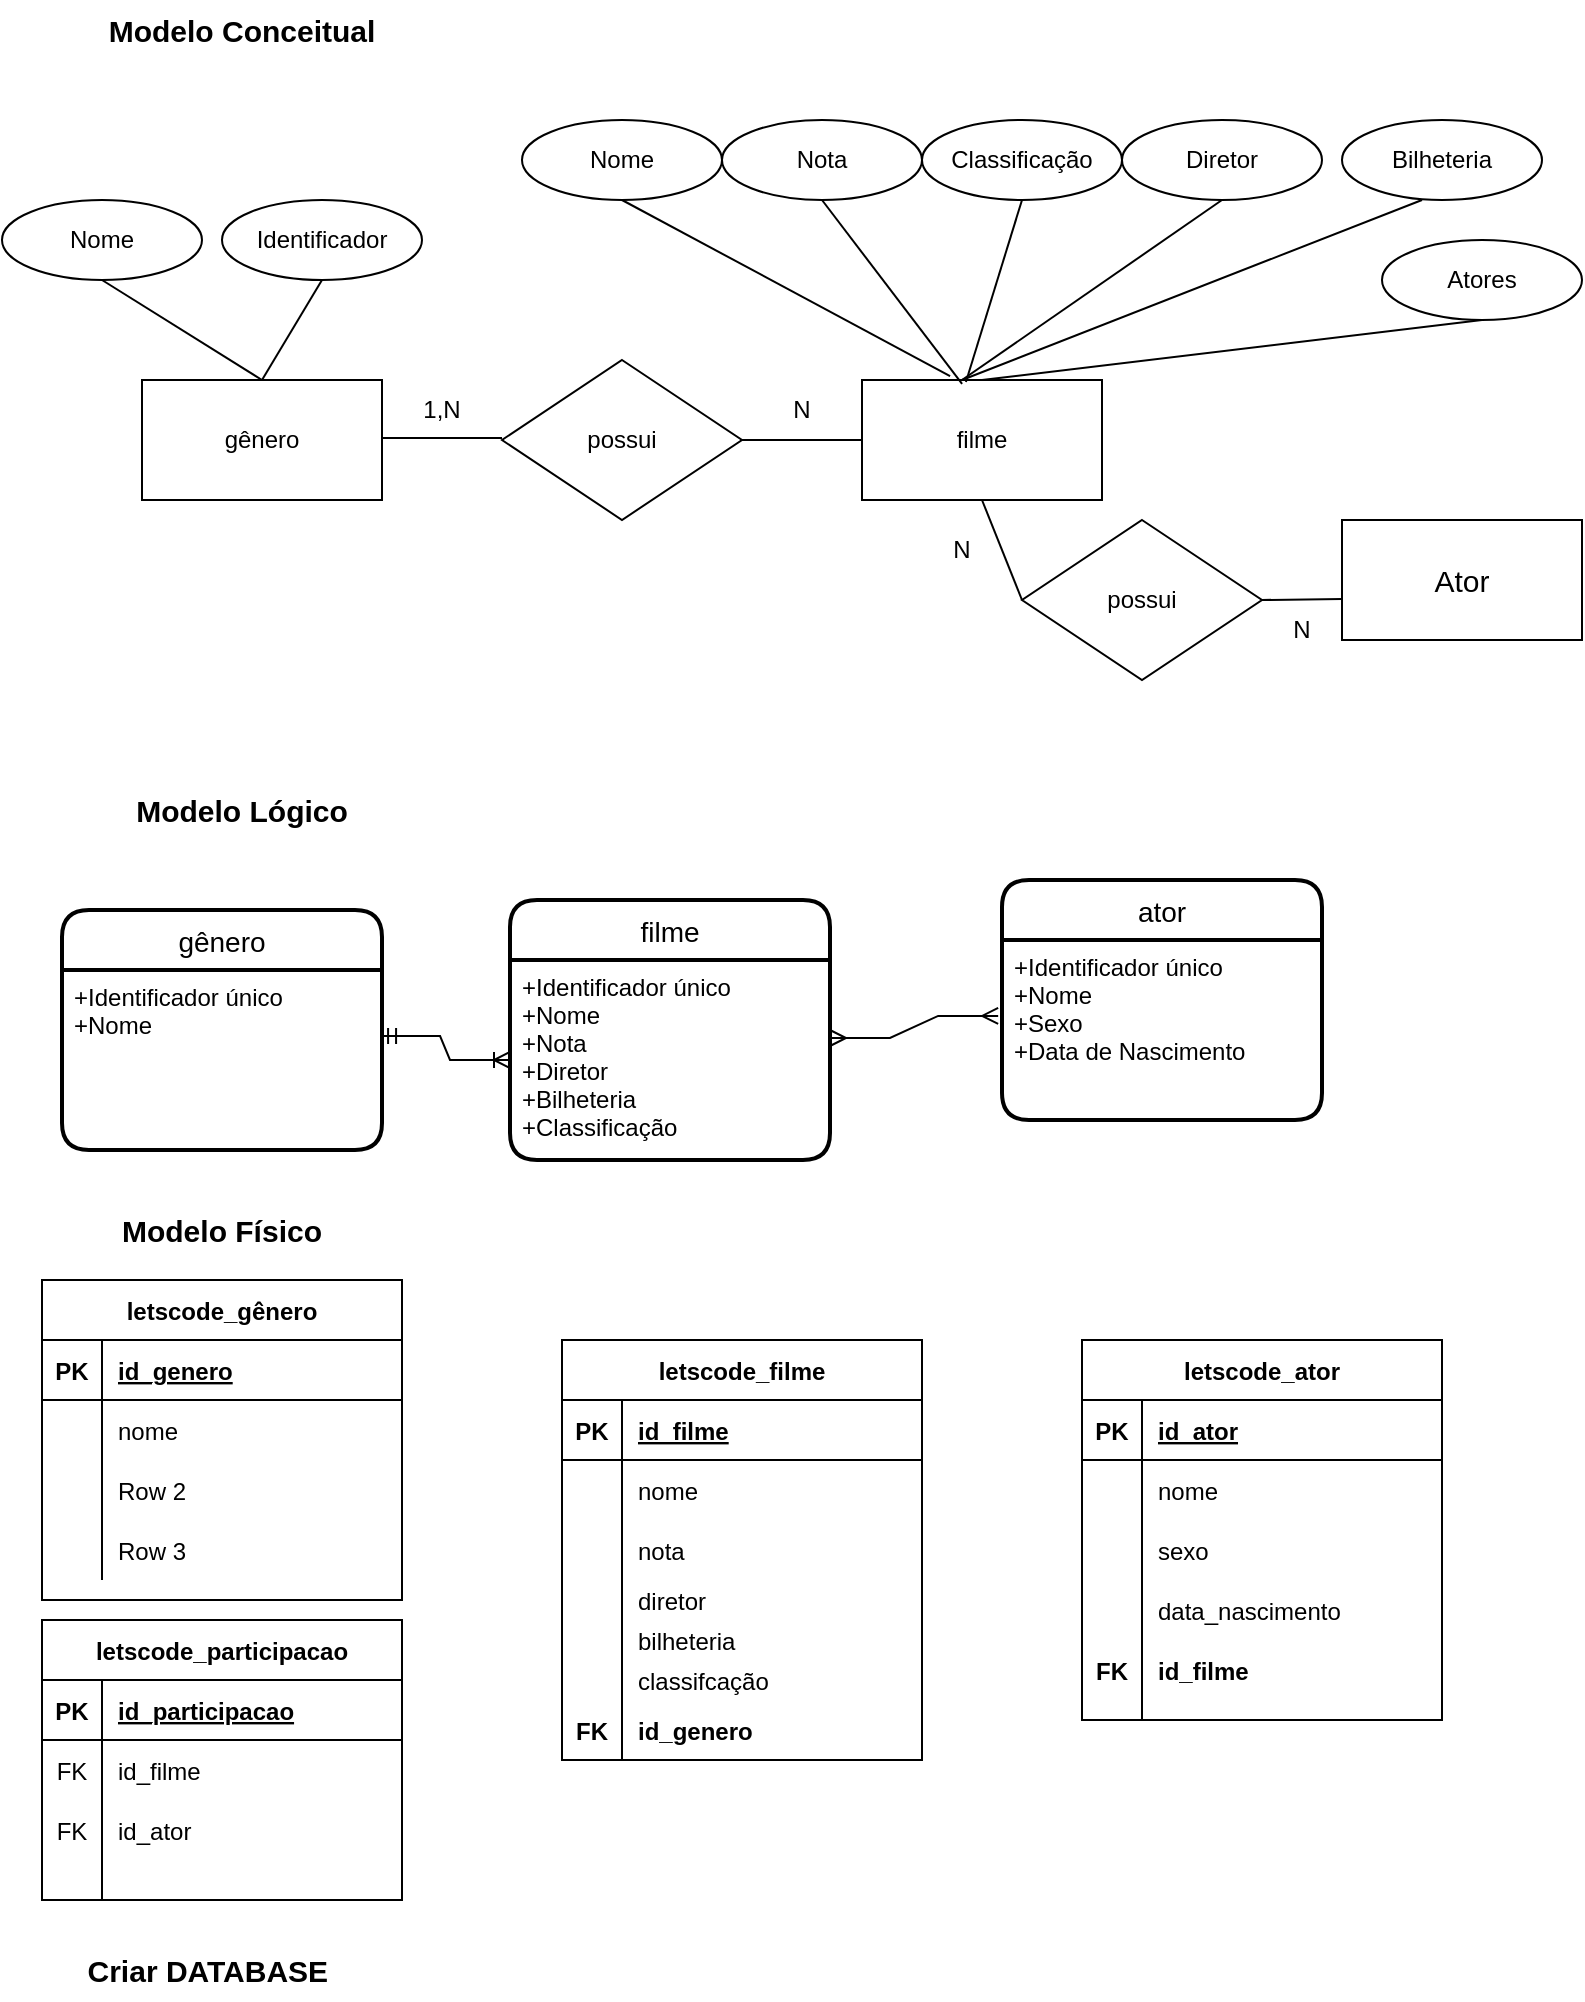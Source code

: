 <mxfile version="16.6.6" type="device"><diagram id="_3vd5fb0fpc7Vza4ORC7" name="Page-1"><mxGraphModel dx="868" dy="482" grid="1" gridSize="10" guides="1" tooltips="1" connect="1" arrows="1" fold="1" page="1" pageScale="1" pageWidth="827" pageHeight="1169" math="0" shadow="0"><root><mxCell id="0"/><mxCell id="1" parent="0"/><mxCell id="vG4pYHXzaRi_SdrITh0p-9" value="gênero" style="rounded=0;whiteSpace=wrap;html=1;" vertex="1" parent="1"><mxGeometry x="70" y="250" width="120" height="60" as="geometry"/></mxCell><mxCell id="vG4pYHXzaRi_SdrITh0p-10" value="possui" style="rhombus;whiteSpace=wrap;html=1;" vertex="1" parent="1"><mxGeometry x="250" y="240" width="120" height="80" as="geometry"/></mxCell><mxCell id="vG4pYHXzaRi_SdrITh0p-11" value="filme" style="rounded=0;whiteSpace=wrap;html=1;" vertex="1" parent="1"><mxGeometry x="430" y="250" width="120" height="60" as="geometry"/></mxCell><mxCell id="vG4pYHXzaRi_SdrITh0p-12" value="1,N" style="text;html=1;strokeColor=none;fillColor=none;align=center;verticalAlign=middle;whiteSpace=wrap;rounded=0;" vertex="1" parent="1"><mxGeometry x="190" y="250" width="60" height="30" as="geometry"/></mxCell><mxCell id="vG4pYHXzaRi_SdrITh0p-13" value="N" style="text;html=1;strokeColor=none;fillColor=none;align=center;verticalAlign=middle;whiteSpace=wrap;rounded=0;" vertex="1" parent="1"><mxGeometry x="370" y="250" width="60" height="30" as="geometry"/></mxCell><mxCell id="vG4pYHXzaRi_SdrITh0p-18" value="" style="endArrow=none;html=1;rounded=0;exitX=1;exitY=0.5;exitDx=0;exitDy=0;entryX=0;entryY=0.5;entryDx=0;entryDy=0;" edge="1" parent="1" source="vG4pYHXzaRi_SdrITh0p-10" target="vG4pYHXzaRi_SdrITh0p-11"><mxGeometry width="50" height="50" relative="1" as="geometry"><mxPoint x="390" y="280" as="sourcePoint"/><mxPoint x="440" y="230" as="targetPoint"/></mxGeometry></mxCell><mxCell id="vG4pYHXzaRi_SdrITh0p-22" value="" style="endArrow=none;html=1;rounded=0;exitX=1;exitY=0.5;exitDx=0;exitDy=0;entryX=0;entryY=0.5;entryDx=0;entryDy=0;" edge="1" parent="1"><mxGeometry width="50" height="50" relative="1" as="geometry"><mxPoint x="190" y="279" as="sourcePoint"/><mxPoint x="250" y="279" as="targetPoint"/></mxGeometry></mxCell><mxCell id="vG4pYHXzaRi_SdrITh0p-24" value="gênero" style="swimlane;childLayout=stackLayout;horizontal=1;startSize=30;horizontalStack=0;rounded=1;fontSize=14;fontStyle=0;strokeWidth=2;resizeParent=0;resizeLast=1;shadow=0;dashed=0;align=center;" vertex="1" parent="1"><mxGeometry x="30" y="515" width="160" height="120" as="geometry"/></mxCell><mxCell id="vG4pYHXzaRi_SdrITh0p-25" value="+Identificador único&#10;+Nome" style="align=left;strokeColor=none;fillColor=none;spacingLeft=4;fontSize=12;verticalAlign=top;resizable=0;rotatable=0;part=1;" vertex="1" parent="vG4pYHXzaRi_SdrITh0p-24"><mxGeometry y="30" width="160" height="90" as="geometry"/></mxCell><mxCell id="vG4pYHXzaRi_SdrITh0p-26" value="filme" style="swimlane;childLayout=stackLayout;horizontal=1;startSize=30;horizontalStack=0;rounded=1;fontSize=14;fontStyle=0;strokeWidth=2;resizeParent=0;resizeLast=1;shadow=0;dashed=0;align=center;" vertex="1" parent="1"><mxGeometry x="254" y="510" width="160" height="130" as="geometry"/></mxCell><mxCell id="vG4pYHXzaRi_SdrITh0p-27" value="+Identificador único&#10;+Nome&#10;+Nota&#10;+Diretor&#10;+Bilheteria&#10;+Classificação" style="align=left;strokeColor=none;fillColor=none;spacingLeft=4;fontSize=12;verticalAlign=top;resizable=0;rotatable=0;part=1;" vertex="1" parent="vG4pYHXzaRi_SdrITh0p-26"><mxGeometry y="30" width="160" height="100" as="geometry"/></mxCell><mxCell id="vG4pYHXzaRi_SdrITh0p-28" value="Nome" style="ellipse;whiteSpace=wrap;html=1;align=center;" vertex="1" parent="1"><mxGeometry y="160" width="100" height="40" as="geometry"/></mxCell><mxCell id="vG4pYHXzaRi_SdrITh0p-29" value="Identificador" style="ellipse;whiteSpace=wrap;html=1;align=center;" vertex="1" parent="1"><mxGeometry x="110" y="160" width="100" height="40" as="geometry"/></mxCell><mxCell id="vG4pYHXzaRi_SdrITh0p-30" value="" style="endArrow=none;html=1;rounded=0;entryX=0.5;entryY=0;entryDx=0;entryDy=0;exitX=0.5;exitY=1;exitDx=0;exitDy=0;" edge="1" parent="1" source="vG4pYHXzaRi_SdrITh0p-28" target="vG4pYHXzaRi_SdrITh0p-9"><mxGeometry relative="1" as="geometry"><mxPoint x="330" y="150" as="sourcePoint"/><mxPoint x="490" y="150" as="targetPoint"/></mxGeometry></mxCell><mxCell id="vG4pYHXzaRi_SdrITh0p-31" value="" style="endArrow=none;html=1;rounded=0;exitX=0.5;exitY=1;exitDx=0;exitDy=0;entryX=0.5;entryY=0;entryDx=0;entryDy=0;" edge="1" parent="1" source="vG4pYHXzaRi_SdrITh0p-29" target="vG4pYHXzaRi_SdrITh0p-9"><mxGeometry relative="1" as="geometry"><mxPoint x="330" y="150" as="sourcePoint"/><mxPoint x="490" y="150" as="targetPoint"/></mxGeometry></mxCell><mxCell id="vG4pYHXzaRi_SdrITh0p-32" value="Nome" style="ellipse;whiteSpace=wrap;html=1;align=center;" vertex="1" parent="1"><mxGeometry x="260" y="120" width="100" height="40" as="geometry"/></mxCell><mxCell id="vG4pYHXzaRi_SdrITh0p-33" value="Nota" style="ellipse;whiteSpace=wrap;html=1;align=center;" vertex="1" parent="1"><mxGeometry x="360" y="120" width="100" height="40" as="geometry"/></mxCell><mxCell id="vG4pYHXzaRi_SdrITh0p-34" value="Classificação" style="ellipse;whiteSpace=wrap;html=1;align=center;" vertex="1" parent="1"><mxGeometry x="460" y="120" width="100" height="40" as="geometry"/></mxCell><mxCell id="vG4pYHXzaRi_SdrITh0p-35" value="Diretor" style="ellipse;whiteSpace=wrap;html=1;align=center;" vertex="1" parent="1"><mxGeometry x="560" y="120" width="100" height="40" as="geometry"/></mxCell><mxCell id="vG4pYHXzaRi_SdrITh0p-36" value="" style="endArrow=none;html=1;rounded=0;exitX=0.5;exitY=1;exitDx=0;exitDy=0;entryX=0.367;entryY=-0.033;entryDx=0;entryDy=0;entryPerimeter=0;" edge="1" parent="1" source="vG4pYHXzaRi_SdrITh0p-32" target="vG4pYHXzaRi_SdrITh0p-11"><mxGeometry relative="1" as="geometry"><mxPoint x="330" y="350" as="sourcePoint"/><mxPoint x="490" y="350" as="targetPoint"/></mxGeometry></mxCell><mxCell id="vG4pYHXzaRi_SdrITh0p-37" value="" style="endArrow=none;html=1;rounded=0;exitX=0.5;exitY=1;exitDx=0;exitDy=0;entryX=0.417;entryY=0.033;entryDx=0;entryDy=0;entryPerimeter=0;" edge="1" parent="1" source="vG4pYHXzaRi_SdrITh0p-33" target="vG4pYHXzaRi_SdrITh0p-11"><mxGeometry relative="1" as="geometry"><mxPoint x="320" y="170" as="sourcePoint"/><mxPoint x="484.04" y="258.02" as="targetPoint"/></mxGeometry></mxCell><mxCell id="vG4pYHXzaRi_SdrITh0p-38" value="" style="endArrow=none;html=1;rounded=0;exitX=0.5;exitY=1;exitDx=0;exitDy=0;entryX=0.433;entryY=0.017;entryDx=0;entryDy=0;entryPerimeter=0;" edge="1" parent="1" source="vG4pYHXzaRi_SdrITh0p-34" target="vG4pYHXzaRi_SdrITh0p-11"><mxGeometry relative="1" as="geometry"><mxPoint x="330" y="180" as="sourcePoint"/><mxPoint x="494.04" y="268.02" as="targetPoint"/></mxGeometry></mxCell><mxCell id="vG4pYHXzaRi_SdrITh0p-39" value="" style="endArrow=none;html=1;rounded=0;exitX=0.5;exitY=1;exitDx=0;exitDy=0;" edge="1" parent="1" source="vG4pYHXzaRi_SdrITh0p-35"><mxGeometry relative="1" as="geometry"><mxPoint x="330" y="340" as="sourcePoint"/><mxPoint x="480" y="250" as="targetPoint"/></mxGeometry></mxCell><mxCell id="vG4pYHXzaRi_SdrITh0p-41" value="" style="endArrow=none;html=1;rounded=0;exitX=0.5;exitY=1;exitDx=0;exitDy=0;" edge="1" parent="1"><mxGeometry relative="1" as="geometry"><mxPoint x="710" y="160" as="sourcePoint"/><mxPoint x="480" y="250" as="targetPoint"/></mxGeometry></mxCell><mxCell id="vG4pYHXzaRi_SdrITh0p-42" value="Atores" style="ellipse;whiteSpace=wrap;html=1;align=center;" vertex="1" parent="1"><mxGeometry x="690" y="180" width="100" height="40" as="geometry"/></mxCell><mxCell id="vG4pYHXzaRi_SdrITh0p-43" value="" style="endArrow=none;html=1;rounded=0;exitX=0.5;exitY=1;exitDx=0;exitDy=0;entryX=0.5;entryY=0;entryDx=0;entryDy=0;" edge="1" parent="1" source="vG4pYHXzaRi_SdrITh0p-42" target="vG4pYHXzaRi_SdrITh0p-11"><mxGeometry relative="1" as="geometry"><mxPoint x="460" y="400" as="sourcePoint"/><mxPoint x="610" y="310" as="targetPoint"/></mxGeometry></mxCell><mxCell id="vG4pYHXzaRi_SdrITh0p-44" value="Bilheteria" style="ellipse;whiteSpace=wrap;html=1;align=center;" vertex="1" parent="1"><mxGeometry x="670" y="120" width="100" height="40" as="geometry"/></mxCell><mxCell id="vG4pYHXzaRi_SdrITh0p-50" value="Modelo Conceitual" style="text;html=1;strokeColor=none;fillColor=none;align=center;verticalAlign=middle;whiteSpace=wrap;rounded=0;fontSize=15;fontStyle=1" vertex="1" parent="1"><mxGeometry x="30" y="60" width="180" height="30" as="geometry"/></mxCell><mxCell id="vG4pYHXzaRi_SdrITh0p-51" value="Modelo Lógico" style="text;html=1;strokeColor=none;fillColor=none;align=center;verticalAlign=middle;whiteSpace=wrap;rounded=0;fontSize=15;fontStyle=1" vertex="1" parent="1"><mxGeometry x="30" y="450" width="180" height="30" as="geometry"/></mxCell><mxCell id="vG4pYHXzaRi_SdrITh0p-52" value="Ator" style="rounded=0;whiteSpace=wrap;html=1;fontSize=15;" vertex="1" parent="1"><mxGeometry x="670" y="320" width="120" height="60" as="geometry"/></mxCell><mxCell id="vG4pYHXzaRi_SdrITh0p-53" value="possui" style="rhombus;whiteSpace=wrap;html=1;" vertex="1" parent="1"><mxGeometry x="510" y="320" width="120" height="80" as="geometry"/></mxCell><mxCell id="vG4pYHXzaRi_SdrITh0p-54" value="" style="endArrow=none;html=1;rounded=0;exitX=1;exitY=0.5;exitDx=0;exitDy=0;entryX=0;entryY=0.5;entryDx=0;entryDy=0;" edge="1" parent="1" source="vG4pYHXzaRi_SdrITh0p-53"><mxGeometry width="50" height="50" relative="1" as="geometry"><mxPoint x="610" y="359.5" as="sourcePoint"/><mxPoint x="670" y="359.5" as="targetPoint"/></mxGeometry></mxCell><mxCell id="vG4pYHXzaRi_SdrITh0p-56" value="" style="endArrow=none;html=1;rounded=0;exitX=0.5;exitY=1;exitDx=0;exitDy=0;entryX=0;entryY=0.5;entryDx=0;entryDy=0;" edge="1" parent="1" source="vG4pYHXzaRi_SdrITh0p-11" target="vG4pYHXzaRi_SdrITh0p-53"><mxGeometry width="50" height="50" relative="1" as="geometry"><mxPoint x="640" y="370" as="sourcePoint"/><mxPoint x="680" y="369.5" as="targetPoint"/></mxGeometry></mxCell><mxCell id="vG4pYHXzaRi_SdrITh0p-57" value="N" style="text;html=1;strokeColor=none;fillColor=none;align=center;verticalAlign=middle;whiteSpace=wrap;rounded=0;fontSize=12;" vertex="1" parent="1"><mxGeometry x="450" y="320" width="60" height="30" as="geometry"/></mxCell><mxCell id="vG4pYHXzaRi_SdrITh0p-58" value="N" style="text;html=1;strokeColor=none;fillColor=none;align=center;verticalAlign=middle;whiteSpace=wrap;rounded=0;fontSize=12;" vertex="1" parent="1"><mxGeometry x="620" y="360" width="60" height="30" as="geometry"/></mxCell><mxCell id="vG4pYHXzaRi_SdrITh0p-63" value="ator" style="swimlane;childLayout=stackLayout;horizontal=1;startSize=30;horizontalStack=0;rounded=1;fontSize=14;fontStyle=0;strokeWidth=2;resizeParent=0;resizeLast=1;shadow=0;dashed=0;align=center;" vertex="1" parent="1"><mxGeometry x="500" y="500" width="160" height="120" as="geometry"/></mxCell><mxCell id="vG4pYHXzaRi_SdrITh0p-64" value="+Identificador único&#10;+Nome    &#10;+Sexo&#10;+Data de Nascimento" style="align=left;strokeColor=none;fillColor=none;spacingLeft=4;fontSize=12;verticalAlign=top;resizable=0;rotatable=0;part=1;" vertex="1" parent="vG4pYHXzaRi_SdrITh0p-63"><mxGeometry y="30" width="160" height="90" as="geometry"/></mxCell><mxCell id="vG4pYHXzaRi_SdrITh0p-71" value="" style="edgeStyle=entityRelationEdgeStyle;fontSize=12;html=1;endArrow=ERmany;startArrow=ERmany;rounded=0;entryX=-0.012;entryY=0.422;entryDx=0;entryDy=0;entryPerimeter=0;exitX=1;exitY=0.39;exitDx=0;exitDy=0;exitPerimeter=0;" edge="1" parent="1" source="vG4pYHXzaRi_SdrITh0p-27" target="vG4pYHXzaRi_SdrITh0p-64"><mxGeometry width="100" height="100" relative="1" as="geometry"><mxPoint x="360" y="490" as="sourcePoint"/><mxPoint x="460" y="390" as="targetPoint"/></mxGeometry></mxCell><mxCell id="vG4pYHXzaRi_SdrITh0p-72" value="" style="edgeStyle=entityRelationEdgeStyle;fontSize=12;html=1;endArrow=ERoneToMany;startArrow=ERmandOne;rounded=0;exitX=0.994;exitY=0.367;exitDx=0;exitDy=0;exitPerimeter=0;entryX=0;entryY=0.5;entryDx=0;entryDy=0;" edge="1" parent="1" source="vG4pYHXzaRi_SdrITh0p-25" target="vG4pYHXzaRi_SdrITh0p-27"><mxGeometry width="100" height="100" relative="1" as="geometry"><mxPoint x="360" y="490" as="sourcePoint"/><mxPoint x="460" y="390" as="targetPoint"/></mxGeometry></mxCell><mxCell id="vG4pYHXzaRi_SdrITh0p-73" value="Modelo Físico" style="text;html=1;strokeColor=none;fillColor=none;align=center;verticalAlign=middle;whiteSpace=wrap;rounded=0;fontSize=15;fontStyle=1" vertex="1" parent="1"><mxGeometry x="20" y="660" width="180" height="30" as="geometry"/></mxCell><mxCell id="vG4pYHXzaRi_SdrITh0p-74" value="letscode_gênero" style="shape=table;startSize=30;container=1;collapsible=1;childLayout=tableLayout;fixedRows=1;rowLines=0;fontStyle=1;align=center;resizeLast=1;fontSize=12;" vertex="1" parent="1"><mxGeometry x="20" y="700" width="180" height="160" as="geometry"/></mxCell><mxCell id="vG4pYHXzaRi_SdrITh0p-75" value="" style="shape=tableRow;horizontal=0;startSize=0;swimlaneHead=0;swimlaneBody=0;fillColor=none;collapsible=0;dropTarget=0;points=[[0,0.5],[1,0.5]];portConstraint=eastwest;top=0;left=0;right=0;bottom=1;fontSize=12;" vertex="1" parent="vG4pYHXzaRi_SdrITh0p-74"><mxGeometry y="30" width="180" height="30" as="geometry"/></mxCell><mxCell id="vG4pYHXzaRi_SdrITh0p-76" value="PK" style="shape=partialRectangle;connectable=0;fillColor=none;top=0;left=0;bottom=0;right=0;fontStyle=1;overflow=hidden;fontSize=12;" vertex="1" parent="vG4pYHXzaRi_SdrITh0p-75"><mxGeometry width="30" height="30" as="geometry"><mxRectangle width="30" height="30" as="alternateBounds"/></mxGeometry></mxCell><mxCell id="vG4pYHXzaRi_SdrITh0p-77" value="id_genero" style="shape=partialRectangle;connectable=0;fillColor=none;top=0;left=0;bottom=0;right=0;align=left;spacingLeft=6;fontStyle=5;overflow=hidden;fontSize=12;" vertex="1" parent="vG4pYHXzaRi_SdrITh0p-75"><mxGeometry x="30" width="150" height="30" as="geometry"><mxRectangle width="150" height="30" as="alternateBounds"/></mxGeometry></mxCell><mxCell id="vG4pYHXzaRi_SdrITh0p-78" value="" style="shape=tableRow;horizontal=0;startSize=0;swimlaneHead=0;swimlaneBody=0;fillColor=none;collapsible=0;dropTarget=0;points=[[0,0.5],[1,0.5]];portConstraint=eastwest;top=0;left=0;right=0;bottom=0;fontSize=12;" vertex="1" parent="vG4pYHXzaRi_SdrITh0p-74"><mxGeometry y="60" width="180" height="30" as="geometry"/></mxCell><mxCell id="vG4pYHXzaRi_SdrITh0p-79" value="" style="shape=partialRectangle;connectable=0;fillColor=none;top=0;left=0;bottom=0;right=0;editable=1;overflow=hidden;fontSize=12;" vertex="1" parent="vG4pYHXzaRi_SdrITh0p-78"><mxGeometry width="30" height="30" as="geometry"><mxRectangle width="30" height="30" as="alternateBounds"/></mxGeometry></mxCell><mxCell id="vG4pYHXzaRi_SdrITh0p-80" value="nome" style="shape=partialRectangle;connectable=0;fillColor=none;top=0;left=0;bottom=0;right=0;align=left;spacingLeft=6;overflow=hidden;fontSize=12;" vertex="1" parent="vG4pYHXzaRi_SdrITh0p-78"><mxGeometry x="30" width="150" height="30" as="geometry"><mxRectangle width="150" height="30" as="alternateBounds"/></mxGeometry></mxCell><mxCell id="vG4pYHXzaRi_SdrITh0p-81" value="" style="shape=tableRow;horizontal=0;startSize=0;swimlaneHead=0;swimlaneBody=0;fillColor=none;collapsible=0;dropTarget=0;points=[[0,0.5],[1,0.5]];portConstraint=eastwest;top=0;left=0;right=0;bottom=0;fontSize=12;" vertex="1" parent="vG4pYHXzaRi_SdrITh0p-74"><mxGeometry y="90" width="180" height="30" as="geometry"/></mxCell><mxCell id="vG4pYHXzaRi_SdrITh0p-82" value="" style="shape=partialRectangle;connectable=0;fillColor=none;top=0;left=0;bottom=0;right=0;editable=1;overflow=hidden;fontSize=12;" vertex="1" parent="vG4pYHXzaRi_SdrITh0p-81"><mxGeometry width="30" height="30" as="geometry"><mxRectangle width="30" height="30" as="alternateBounds"/></mxGeometry></mxCell><mxCell id="vG4pYHXzaRi_SdrITh0p-83" value="Row 2" style="shape=partialRectangle;connectable=0;fillColor=none;top=0;left=0;bottom=0;right=0;align=left;spacingLeft=6;overflow=hidden;fontSize=12;" vertex="1" parent="vG4pYHXzaRi_SdrITh0p-81"><mxGeometry x="30" width="150" height="30" as="geometry"><mxRectangle width="150" height="30" as="alternateBounds"/></mxGeometry></mxCell><mxCell id="vG4pYHXzaRi_SdrITh0p-84" value="" style="shape=tableRow;horizontal=0;startSize=0;swimlaneHead=0;swimlaneBody=0;fillColor=none;collapsible=0;dropTarget=0;points=[[0,0.5],[1,0.5]];portConstraint=eastwest;top=0;left=0;right=0;bottom=0;fontSize=12;" vertex="1" parent="vG4pYHXzaRi_SdrITh0p-74"><mxGeometry y="120" width="180" height="30" as="geometry"/></mxCell><mxCell id="vG4pYHXzaRi_SdrITh0p-85" value="" style="shape=partialRectangle;connectable=0;fillColor=none;top=0;left=0;bottom=0;right=0;editable=1;overflow=hidden;fontSize=12;" vertex="1" parent="vG4pYHXzaRi_SdrITh0p-84"><mxGeometry width="30" height="30" as="geometry"><mxRectangle width="30" height="30" as="alternateBounds"/></mxGeometry></mxCell><mxCell id="vG4pYHXzaRi_SdrITh0p-86" value="Row 3" style="shape=partialRectangle;connectable=0;fillColor=none;top=0;left=0;bottom=0;right=0;align=left;spacingLeft=6;overflow=hidden;fontSize=12;" vertex="1" parent="vG4pYHXzaRi_SdrITh0p-84"><mxGeometry x="30" width="150" height="30" as="geometry"><mxRectangle width="150" height="30" as="alternateBounds"/></mxGeometry></mxCell><mxCell id="vG4pYHXzaRi_SdrITh0p-87" value="letscode_filme" style="shape=table;startSize=30;container=1;collapsible=1;childLayout=tableLayout;fixedRows=1;rowLines=0;fontStyle=1;align=center;resizeLast=1;fontSize=12;" vertex="1" parent="1"><mxGeometry x="280" y="730" width="180" height="210" as="geometry"/></mxCell><mxCell id="vG4pYHXzaRi_SdrITh0p-88" value="" style="shape=tableRow;horizontal=0;startSize=0;swimlaneHead=0;swimlaneBody=0;fillColor=none;collapsible=0;dropTarget=0;points=[[0,0.5],[1,0.5]];portConstraint=eastwest;top=0;left=0;right=0;bottom=1;fontSize=12;" vertex="1" parent="vG4pYHXzaRi_SdrITh0p-87"><mxGeometry y="30" width="180" height="30" as="geometry"/></mxCell><mxCell id="vG4pYHXzaRi_SdrITh0p-89" value="PK" style="shape=partialRectangle;connectable=0;fillColor=none;top=0;left=0;bottom=0;right=0;fontStyle=1;overflow=hidden;fontSize=12;" vertex="1" parent="vG4pYHXzaRi_SdrITh0p-88"><mxGeometry width="30" height="30" as="geometry"><mxRectangle width="30" height="30" as="alternateBounds"/></mxGeometry></mxCell><mxCell id="vG4pYHXzaRi_SdrITh0p-90" value="id_filme" style="shape=partialRectangle;connectable=0;fillColor=none;top=0;left=0;bottom=0;right=0;align=left;spacingLeft=6;fontStyle=5;overflow=hidden;fontSize=12;" vertex="1" parent="vG4pYHXzaRi_SdrITh0p-88"><mxGeometry x="30" width="150" height="30" as="geometry"><mxRectangle width="150" height="30" as="alternateBounds"/></mxGeometry></mxCell><mxCell id="vG4pYHXzaRi_SdrITh0p-91" value="" style="shape=tableRow;horizontal=0;startSize=0;swimlaneHead=0;swimlaneBody=0;fillColor=none;collapsible=0;dropTarget=0;points=[[0,0.5],[1,0.5]];portConstraint=eastwest;top=0;left=0;right=0;bottom=0;fontSize=12;" vertex="1" parent="vG4pYHXzaRi_SdrITh0p-87"><mxGeometry y="60" width="180" height="30" as="geometry"/></mxCell><mxCell id="vG4pYHXzaRi_SdrITh0p-92" value="" style="shape=partialRectangle;connectable=0;fillColor=none;top=0;left=0;bottom=0;right=0;editable=1;overflow=hidden;fontSize=12;" vertex="1" parent="vG4pYHXzaRi_SdrITh0p-91"><mxGeometry width="30" height="30" as="geometry"><mxRectangle width="30" height="30" as="alternateBounds"/></mxGeometry></mxCell><mxCell id="vG4pYHXzaRi_SdrITh0p-93" value="nome" style="shape=partialRectangle;connectable=0;fillColor=none;top=0;left=0;bottom=0;right=0;align=left;spacingLeft=6;overflow=hidden;fontSize=12;" vertex="1" parent="vG4pYHXzaRi_SdrITh0p-91"><mxGeometry x="30" width="150" height="30" as="geometry"><mxRectangle width="150" height="30" as="alternateBounds"/></mxGeometry></mxCell><mxCell id="vG4pYHXzaRi_SdrITh0p-94" value="" style="shape=tableRow;horizontal=0;startSize=0;swimlaneHead=0;swimlaneBody=0;fillColor=none;collapsible=0;dropTarget=0;points=[[0,0.5],[1,0.5]];portConstraint=eastwest;top=0;left=0;right=0;bottom=0;fontSize=12;" vertex="1" parent="vG4pYHXzaRi_SdrITh0p-87"><mxGeometry y="90" width="180" height="30" as="geometry"/></mxCell><mxCell id="vG4pYHXzaRi_SdrITh0p-95" value="" style="shape=partialRectangle;connectable=0;fillColor=none;top=0;left=0;bottom=0;right=0;editable=1;overflow=hidden;fontSize=12;" vertex="1" parent="vG4pYHXzaRi_SdrITh0p-94"><mxGeometry width="30" height="30" as="geometry"><mxRectangle width="30" height="30" as="alternateBounds"/></mxGeometry></mxCell><mxCell id="vG4pYHXzaRi_SdrITh0p-96" value="nota" style="shape=partialRectangle;connectable=0;fillColor=none;top=0;left=0;bottom=0;right=0;align=left;spacingLeft=6;overflow=hidden;fontSize=12;" vertex="1" parent="vG4pYHXzaRi_SdrITh0p-94"><mxGeometry x="30" width="150" height="30" as="geometry"><mxRectangle width="150" height="30" as="alternateBounds"/></mxGeometry></mxCell><mxCell id="vG4pYHXzaRi_SdrITh0p-97" value="" style="shape=tableRow;horizontal=0;startSize=0;swimlaneHead=0;swimlaneBody=0;fillColor=none;collapsible=0;dropTarget=0;points=[[0,0.5],[1,0.5]];portConstraint=eastwest;top=0;left=0;right=0;bottom=0;fontSize=12;" vertex="1" parent="vG4pYHXzaRi_SdrITh0p-87"><mxGeometry y="120" width="180" height="20" as="geometry"/></mxCell><mxCell id="vG4pYHXzaRi_SdrITh0p-98" value="" style="shape=partialRectangle;connectable=0;fillColor=none;top=0;left=0;bottom=0;right=0;editable=1;overflow=hidden;fontSize=12;" vertex="1" parent="vG4pYHXzaRi_SdrITh0p-97"><mxGeometry width="30" height="20" as="geometry"><mxRectangle width="30" height="20" as="alternateBounds"/></mxGeometry></mxCell><mxCell id="vG4pYHXzaRi_SdrITh0p-99" value="diretor" style="shape=partialRectangle;connectable=0;fillColor=none;top=0;left=0;bottom=0;right=0;align=left;spacingLeft=6;overflow=hidden;fontSize=12;" vertex="1" parent="vG4pYHXzaRi_SdrITh0p-97"><mxGeometry x="30" width="150" height="20" as="geometry"><mxRectangle width="150" height="20" as="alternateBounds"/></mxGeometry></mxCell><mxCell id="vG4pYHXzaRi_SdrITh0p-100" value="letscode_ator" style="shape=table;startSize=30;container=1;collapsible=1;childLayout=tableLayout;fixedRows=1;rowLines=0;fontStyle=1;align=center;resizeLast=1;fontSize=12;" vertex="1" parent="1"><mxGeometry x="540" y="730" width="180" height="190" as="geometry"/></mxCell><mxCell id="vG4pYHXzaRi_SdrITh0p-101" value="" style="shape=tableRow;horizontal=0;startSize=0;swimlaneHead=0;swimlaneBody=0;fillColor=none;collapsible=0;dropTarget=0;points=[[0,0.5],[1,0.5]];portConstraint=eastwest;top=0;left=0;right=0;bottom=1;fontSize=12;" vertex="1" parent="vG4pYHXzaRi_SdrITh0p-100"><mxGeometry y="30" width="180" height="30" as="geometry"/></mxCell><mxCell id="vG4pYHXzaRi_SdrITh0p-102" value="PK" style="shape=partialRectangle;connectable=0;fillColor=none;top=0;left=0;bottom=0;right=0;fontStyle=1;overflow=hidden;fontSize=12;" vertex="1" parent="vG4pYHXzaRi_SdrITh0p-101"><mxGeometry width="30" height="30" as="geometry"><mxRectangle width="30" height="30" as="alternateBounds"/></mxGeometry></mxCell><mxCell id="vG4pYHXzaRi_SdrITh0p-103" value="id_ator" style="shape=partialRectangle;connectable=0;fillColor=none;top=0;left=0;bottom=0;right=0;align=left;spacingLeft=6;fontStyle=5;overflow=hidden;fontSize=12;" vertex="1" parent="vG4pYHXzaRi_SdrITh0p-101"><mxGeometry x="30" width="150" height="30" as="geometry"><mxRectangle width="150" height="30" as="alternateBounds"/></mxGeometry></mxCell><mxCell id="vG4pYHXzaRi_SdrITh0p-104" value="" style="shape=tableRow;horizontal=0;startSize=0;swimlaneHead=0;swimlaneBody=0;fillColor=none;collapsible=0;dropTarget=0;points=[[0,0.5],[1,0.5]];portConstraint=eastwest;top=0;left=0;right=0;bottom=0;fontSize=12;" vertex="1" parent="vG4pYHXzaRi_SdrITh0p-100"><mxGeometry y="60" width="180" height="30" as="geometry"/></mxCell><mxCell id="vG4pYHXzaRi_SdrITh0p-105" value="" style="shape=partialRectangle;connectable=0;fillColor=none;top=0;left=0;bottom=0;right=0;editable=1;overflow=hidden;fontSize=12;" vertex="1" parent="vG4pYHXzaRi_SdrITh0p-104"><mxGeometry width="30" height="30" as="geometry"><mxRectangle width="30" height="30" as="alternateBounds"/></mxGeometry></mxCell><mxCell id="vG4pYHXzaRi_SdrITh0p-106" value="nome" style="shape=partialRectangle;connectable=0;fillColor=none;top=0;left=0;bottom=0;right=0;align=left;spacingLeft=6;overflow=hidden;fontSize=12;" vertex="1" parent="vG4pYHXzaRi_SdrITh0p-104"><mxGeometry x="30" width="150" height="30" as="geometry"><mxRectangle width="150" height="30" as="alternateBounds"/></mxGeometry></mxCell><mxCell id="vG4pYHXzaRi_SdrITh0p-107" value="" style="shape=tableRow;horizontal=0;startSize=0;swimlaneHead=0;swimlaneBody=0;fillColor=none;collapsible=0;dropTarget=0;points=[[0,0.5],[1,0.5]];portConstraint=eastwest;top=0;left=0;right=0;bottom=0;fontSize=12;" vertex="1" parent="vG4pYHXzaRi_SdrITh0p-100"><mxGeometry y="90" width="180" height="30" as="geometry"/></mxCell><mxCell id="vG4pYHXzaRi_SdrITh0p-108" value="" style="shape=partialRectangle;connectable=0;fillColor=none;top=0;left=0;bottom=0;right=0;editable=1;overflow=hidden;fontSize=12;" vertex="1" parent="vG4pYHXzaRi_SdrITh0p-107"><mxGeometry width="30" height="30" as="geometry"><mxRectangle width="30" height="30" as="alternateBounds"/></mxGeometry></mxCell><mxCell id="vG4pYHXzaRi_SdrITh0p-109" value="sexo" style="shape=partialRectangle;connectable=0;fillColor=none;top=0;left=0;bottom=0;right=0;align=left;spacingLeft=6;overflow=hidden;fontSize=12;" vertex="1" parent="vG4pYHXzaRi_SdrITh0p-107"><mxGeometry x="30" width="150" height="30" as="geometry"><mxRectangle width="150" height="30" as="alternateBounds"/></mxGeometry></mxCell><mxCell id="vG4pYHXzaRi_SdrITh0p-110" value="" style="shape=tableRow;horizontal=0;startSize=0;swimlaneHead=0;swimlaneBody=0;fillColor=none;collapsible=0;dropTarget=0;points=[[0,0.5],[1,0.5]];portConstraint=eastwest;top=0;left=0;right=0;bottom=0;fontSize=12;" vertex="1" parent="vG4pYHXzaRi_SdrITh0p-100"><mxGeometry y="120" width="180" height="30" as="geometry"/></mxCell><mxCell id="vG4pYHXzaRi_SdrITh0p-111" value="" style="shape=partialRectangle;connectable=0;fillColor=none;top=0;left=0;bottom=0;right=0;editable=1;overflow=hidden;fontSize=12;" vertex="1" parent="vG4pYHXzaRi_SdrITh0p-110"><mxGeometry width="30" height="30" as="geometry"><mxRectangle width="30" height="30" as="alternateBounds"/></mxGeometry></mxCell><mxCell id="vG4pYHXzaRi_SdrITh0p-112" value="data_nascimento" style="shape=partialRectangle;connectable=0;fillColor=none;top=0;left=0;bottom=0;right=0;align=left;spacingLeft=6;overflow=hidden;fontSize=12;" vertex="1" parent="vG4pYHXzaRi_SdrITh0p-110"><mxGeometry x="30" width="150" height="30" as="geometry"><mxRectangle width="150" height="30" as="alternateBounds"/></mxGeometry></mxCell><mxCell id="vG4pYHXzaRi_SdrITh0p-113" value="" style="shape=tableRow;horizontal=0;startSize=0;swimlaneHead=0;swimlaneBody=0;fillColor=none;collapsible=0;dropTarget=0;points=[[0,0.5],[1,0.5]];portConstraint=eastwest;top=0;left=0;right=0;bottom=0;fontSize=12;" vertex="1" parent="1"><mxGeometry x="280" y="880" width="180" height="30" as="geometry"/></mxCell><mxCell id="vG4pYHXzaRi_SdrITh0p-114" value="" style="shape=partialRectangle;connectable=0;fillColor=none;top=0;left=0;bottom=0;right=0;editable=1;overflow=hidden;fontSize=12;" vertex="1" parent="vG4pYHXzaRi_SdrITh0p-113"><mxGeometry width="30" height="30" as="geometry"><mxRectangle width="30" height="30" as="alternateBounds"/></mxGeometry></mxCell><mxCell id="vG4pYHXzaRi_SdrITh0p-116" value="" style="shape=tableRow;horizontal=0;startSize=0;swimlaneHead=0;swimlaneBody=0;fillColor=none;collapsible=0;dropTarget=0;points=[[0,0.5],[1,0.5]];portConstraint=eastwest;top=0;left=0;right=0;bottom=0;fontSize=12;" vertex="1" parent="1"><mxGeometry x="280" y="910" width="180" height="30" as="geometry"/></mxCell><mxCell id="vG4pYHXzaRi_SdrITh0p-117" value="FK" style="shape=partialRectangle;connectable=0;fillColor=none;top=0;left=0;bottom=0;right=0;editable=1;overflow=hidden;fontSize=12;fontStyle=1" vertex="1" parent="vG4pYHXzaRi_SdrITh0p-116"><mxGeometry width="30" height="30" as="geometry"><mxRectangle width="30" height="30" as="alternateBounds"/></mxGeometry></mxCell><mxCell id="vG4pYHXzaRi_SdrITh0p-145" value="bilheteria" style="shape=partialRectangle;connectable=0;fillColor=none;top=0;left=0;bottom=0;right=0;align=left;spacingLeft=6;overflow=hidden;fontSize=12;" vertex="1" parent="1"><mxGeometry x="310" y="870" width="150" height="20" as="geometry"><mxRectangle width="150" height="20" as="alternateBounds"/></mxGeometry></mxCell><mxCell id="vG4pYHXzaRi_SdrITh0p-146" value="classifcação" style="shape=partialRectangle;connectable=0;fillColor=none;top=0;left=0;bottom=0;right=0;align=left;spacingLeft=6;overflow=hidden;fontSize=12;" vertex="1" parent="1"><mxGeometry x="310" y="890" width="150" height="20" as="geometry"><mxRectangle width="150" height="20" as="alternateBounds"/></mxGeometry></mxCell><mxCell id="vG4pYHXzaRi_SdrITh0p-147" value="id_genero" style="shape=partialRectangle;connectable=0;fillColor=none;top=0;left=0;bottom=0;right=0;align=left;spacingLeft=6;overflow=hidden;fontSize=12;fontStyle=1" vertex="1" parent="1"><mxGeometry x="310" y="915" width="150" height="20" as="geometry"><mxRectangle width="150" height="20" as="alternateBounds"/></mxGeometry></mxCell><mxCell id="vG4pYHXzaRi_SdrITh0p-149" value="" style="endArrow=none;html=1;rounded=0;fontSize=12;" edge="1" parent="1"><mxGeometry relative="1" as="geometry"><mxPoint x="310" y="870" as="sourcePoint"/><mxPoint x="310" y="940" as="targetPoint"/></mxGeometry></mxCell><mxCell id="vG4pYHXzaRi_SdrITh0p-150" value="" style="endArrow=none;html=1;rounded=0;fontSize=12;" edge="1" parent="1"><mxGeometry relative="1" as="geometry"><mxPoint x="570" y="920" as="sourcePoint"/><mxPoint x="570" y="880" as="targetPoint"/></mxGeometry></mxCell><mxCell id="vG4pYHXzaRi_SdrITh0p-155" value="FK" style="shape=partialRectangle;connectable=0;fillColor=none;top=0;left=0;bottom=0;right=0;editable=1;overflow=hidden;fontSize=12;fontStyle=1" vertex="1" parent="1"><mxGeometry x="540" y="880" width="30" height="30" as="geometry"><mxRectangle width="30" height="30" as="alternateBounds"/></mxGeometry></mxCell><mxCell id="vG4pYHXzaRi_SdrITh0p-156" value="id_filme" style="shape=partialRectangle;connectable=0;fillColor=none;top=0;left=0;bottom=0;right=0;align=left;spacingLeft=6;overflow=hidden;fontSize=12;fontStyle=1" vertex="1" parent="1"><mxGeometry x="570" y="880" width="150" height="30" as="geometry"><mxRectangle width="150" height="30" as="alternateBounds"/></mxGeometry></mxCell><mxCell id="vG4pYHXzaRi_SdrITh0p-158" value="letscode_participacao" style="shape=table;startSize=30;container=1;collapsible=1;childLayout=tableLayout;fixedRows=1;rowLines=0;fontStyle=1;align=center;resizeLast=1;fontSize=12;" vertex="1" parent="1"><mxGeometry x="20" y="870" width="180" height="140" as="geometry"/></mxCell><mxCell id="vG4pYHXzaRi_SdrITh0p-159" value="" style="shape=tableRow;horizontal=0;startSize=0;swimlaneHead=0;swimlaneBody=0;fillColor=none;collapsible=0;dropTarget=0;points=[[0,0.5],[1,0.5]];portConstraint=eastwest;top=0;left=0;right=0;bottom=1;fontSize=12;" vertex="1" parent="vG4pYHXzaRi_SdrITh0p-158"><mxGeometry y="30" width="180" height="30" as="geometry"/></mxCell><mxCell id="vG4pYHXzaRi_SdrITh0p-160" value="PK" style="shape=partialRectangle;connectable=0;fillColor=none;top=0;left=0;bottom=0;right=0;fontStyle=1;overflow=hidden;fontSize=12;" vertex="1" parent="vG4pYHXzaRi_SdrITh0p-159"><mxGeometry width="30" height="30" as="geometry"><mxRectangle width="30" height="30" as="alternateBounds"/></mxGeometry></mxCell><mxCell id="vG4pYHXzaRi_SdrITh0p-161" value="id_participacao" style="shape=partialRectangle;connectable=0;fillColor=none;top=0;left=0;bottom=0;right=0;align=left;spacingLeft=6;fontStyle=5;overflow=hidden;fontSize=12;" vertex="1" parent="vG4pYHXzaRi_SdrITh0p-159"><mxGeometry x="30" width="150" height="30" as="geometry"><mxRectangle width="150" height="30" as="alternateBounds"/></mxGeometry></mxCell><mxCell id="vG4pYHXzaRi_SdrITh0p-162" value="" style="shape=tableRow;horizontal=0;startSize=0;swimlaneHead=0;swimlaneBody=0;fillColor=none;collapsible=0;dropTarget=0;points=[[0,0.5],[1,0.5]];portConstraint=eastwest;top=0;left=0;right=0;bottom=0;fontSize=12;" vertex="1" parent="vG4pYHXzaRi_SdrITh0p-158"><mxGeometry y="60" width="180" height="30" as="geometry"/></mxCell><mxCell id="vG4pYHXzaRi_SdrITh0p-163" value="FK" style="shape=partialRectangle;connectable=0;fillColor=none;top=0;left=0;bottom=0;right=0;editable=1;overflow=hidden;fontSize=12;" vertex="1" parent="vG4pYHXzaRi_SdrITh0p-162"><mxGeometry width="30" height="30" as="geometry"><mxRectangle width="30" height="30" as="alternateBounds"/></mxGeometry></mxCell><mxCell id="vG4pYHXzaRi_SdrITh0p-164" value="id_filme" style="shape=partialRectangle;connectable=0;fillColor=none;top=0;left=0;bottom=0;right=0;align=left;spacingLeft=6;overflow=hidden;fontSize=12;" vertex="1" parent="vG4pYHXzaRi_SdrITh0p-162"><mxGeometry x="30" width="150" height="30" as="geometry"><mxRectangle width="150" height="30" as="alternateBounds"/></mxGeometry></mxCell><mxCell id="vG4pYHXzaRi_SdrITh0p-165" value="" style="shape=tableRow;horizontal=0;startSize=0;swimlaneHead=0;swimlaneBody=0;fillColor=none;collapsible=0;dropTarget=0;points=[[0,0.5],[1,0.5]];portConstraint=eastwest;top=0;left=0;right=0;bottom=0;fontSize=12;" vertex="1" parent="vG4pYHXzaRi_SdrITh0p-158"><mxGeometry y="90" width="180" height="30" as="geometry"/></mxCell><mxCell id="vG4pYHXzaRi_SdrITh0p-166" value="FK" style="shape=partialRectangle;connectable=0;fillColor=none;top=0;left=0;bottom=0;right=0;editable=1;overflow=hidden;fontSize=12;" vertex="1" parent="vG4pYHXzaRi_SdrITh0p-165"><mxGeometry width="30" height="30" as="geometry"><mxRectangle width="30" height="30" as="alternateBounds"/></mxGeometry></mxCell><mxCell id="vG4pYHXzaRi_SdrITh0p-167" value="id_ator" style="shape=partialRectangle;connectable=0;fillColor=none;top=0;left=0;bottom=0;right=0;align=left;spacingLeft=6;overflow=hidden;fontSize=12;" vertex="1" parent="vG4pYHXzaRi_SdrITh0p-165"><mxGeometry x="30" width="150" height="30" as="geometry"><mxRectangle width="150" height="30" as="alternateBounds"/></mxGeometry></mxCell><mxCell id="vG4pYHXzaRi_SdrITh0p-168" value="" style="shape=tableRow;horizontal=0;startSize=0;swimlaneHead=0;swimlaneBody=0;fillColor=none;collapsible=0;dropTarget=0;points=[[0,0.5],[1,0.5]];portConstraint=eastwest;top=0;left=0;right=0;bottom=0;fontSize=12;" vertex="1" parent="vG4pYHXzaRi_SdrITh0p-158"><mxGeometry y="120" width="180" height="20" as="geometry"/></mxCell><mxCell id="vG4pYHXzaRi_SdrITh0p-169" value="" style="shape=partialRectangle;connectable=0;fillColor=none;top=0;left=0;bottom=0;right=0;editable=1;overflow=hidden;fontSize=12;" vertex="1" parent="vG4pYHXzaRi_SdrITh0p-168"><mxGeometry width="30" height="20" as="geometry"><mxRectangle width="30" height="20" as="alternateBounds"/></mxGeometry></mxCell><mxCell id="vG4pYHXzaRi_SdrITh0p-170" value="" style="shape=partialRectangle;connectable=0;fillColor=none;top=0;left=0;bottom=0;right=0;align=left;spacingLeft=6;overflow=hidden;fontSize=12;" vertex="1" parent="vG4pYHXzaRi_SdrITh0p-168"><mxGeometry x="30" width="150" height="20" as="geometry"><mxRectangle width="150" height="20" as="alternateBounds"/></mxGeometry></mxCell><mxCell id="vG4pYHXzaRi_SdrITh0p-176" value="Criar DATABASE&amp;nbsp;" style="text;html=1;strokeColor=none;fillColor=none;align=center;verticalAlign=middle;whiteSpace=wrap;rounded=0;fontSize=15;fontStyle=1" vertex="1" parent="1"><mxGeometry x="30" y="1030" width="150" height="30" as="geometry"/></mxCell></root></mxGraphModel></diagram></mxfile>